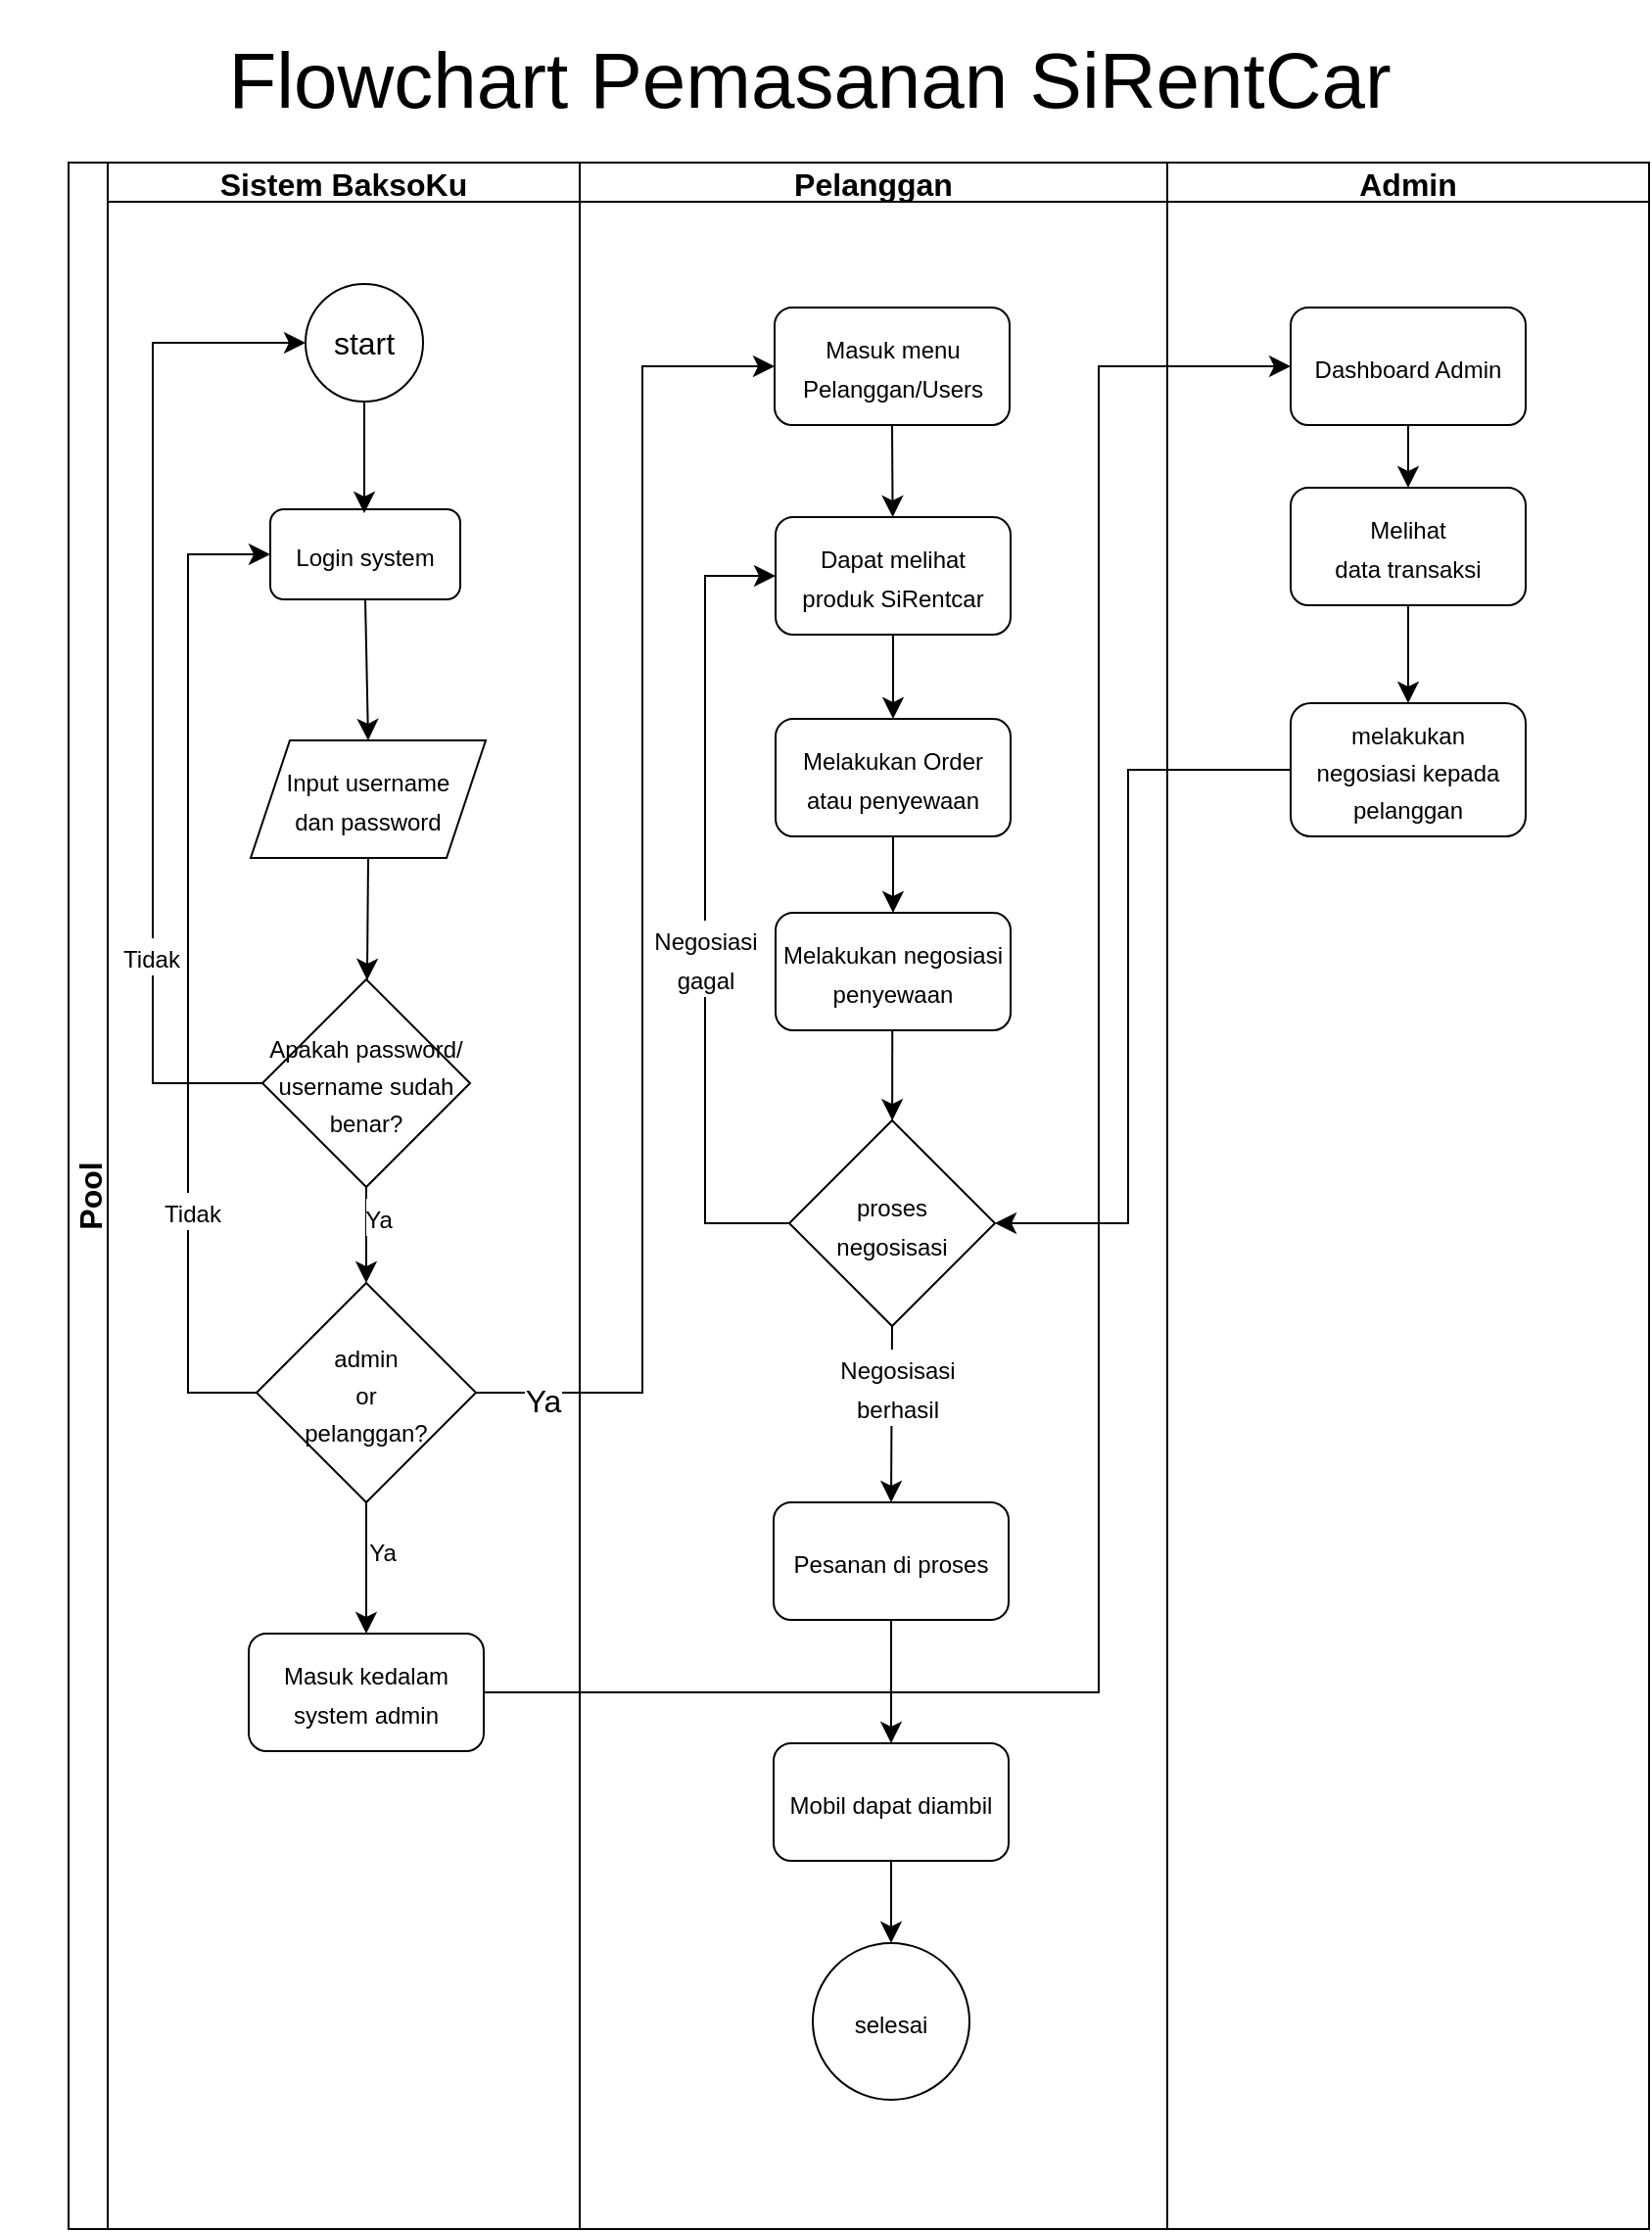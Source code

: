 <mxfile version="22.0.6" type="github">
  <diagram name="Halaman-1" id="bM6BuHL4AkJzUA_qrpLi">
    <mxGraphModel dx="1734" dy="1280" grid="0" gridSize="10" guides="1" tooltips="1" connect="1" arrows="1" fold="1" page="0" pageScale="1" pageWidth="827" pageHeight="1169" math="0" shadow="0">
      <root>
        <mxCell id="0" />
        <mxCell id="1" parent="0" />
        <mxCell id="khKvHjpIYPQYK4qI9uuR-2" value="Pool" style="swimlane;childLayout=stackLayout;resizeParent=1;resizeParentMax=0;startSize=20;horizontal=0;horizontalStack=1;fontSize=16;" parent="1" vertex="1">
          <mxGeometry x="-78" y="-95" width="807" height="1055" as="geometry" />
        </mxCell>
        <mxCell id="khKvHjpIYPQYK4qI9uuR-3" value="Sistem BaksoKu" style="swimlane;startSize=20;fontSize=16;" parent="khKvHjpIYPQYK4qI9uuR-2" vertex="1">
          <mxGeometry x="20" width="241" height="1055" as="geometry" />
        </mxCell>
        <mxCell id="khKvHjpIYPQYK4qI9uuR-7" value="start" style="ellipse;whiteSpace=wrap;html=1;aspect=fixed;fontSize=16;" parent="khKvHjpIYPQYK4qI9uuR-3" vertex="1">
          <mxGeometry x="101" y="62" width="60" height="60" as="geometry" />
        </mxCell>
        <mxCell id="khKvHjpIYPQYK4qI9uuR-9" value="&lt;font style=&quot;font-size: 12px;&quot;&gt;Login system&lt;/font&gt;" style="rounded=1;whiteSpace=wrap;html=1;fontSize=16;" parent="khKvHjpIYPQYK4qI9uuR-3" vertex="1">
          <mxGeometry x="83" y="177" width="97" height="46" as="geometry" />
        </mxCell>
        <mxCell id="khKvHjpIYPQYK4qI9uuR-11" value="&lt;font style=&quot;font-size: 12px;&quot;&gt;Apakah password/&lt;br&gt;username&amp;nbsp;sudah benar?&lt;/font&gt;" style="rhombus;whiteSpace=wrap;html=1;fontSize=16;" parent="khKvHjpIYPQYK4qI9uuR-3" vertex="1">
          <mxGeometry x="79" y="417" width="106" height="106" as="geometry" />
        </mxCell>
        <mxCell id="khKvHjpIYPQYK4qI9uuR-12" value="" style="endArrow=classic;html=1;rounded=0;fontSize=12;startSize=8;endSize=8;curved=1;exitX=0.5;exitY=1;exitDx=0;exitDy=0;entryX=0.5;entryY=0;entryDx=0;entryDy=0;" parent="khKvHjpIYPQYK4qI9uuR-3" source="khKvHjpIYPQYK4qI9uuR-9" target="khKvHjpIYPQYK4qI9uuR-28" edge="1">
          <mxGeometry width="50" height="50" relative="1" as="geometry">
            <mxPoint x="132.52" y="239" as="sourcePoint" />
            <mxPoint x="133.02" y="355" as="targetPoint" />
          </mxGeometry>
        </mxCell>
        <mxCell id="khKvHjpIYPQYK4qI9uuR-33" style="edgeStyle=none;curved=1;rounded=0;orthogonalLoop=1;jettySize=auto;html=1;exitX=0.5;exitY=1;exitDx=0;exitDy=0;fontSize=12;startSize=8;endSize=8;" parent="khKvHjpIYPQYK4qI9uuR-3" source="khKvHjpIYPQYK4qI9uuR-23" target="khKvHjpIYPQYK4qI9uuR-32" edge="1">
          <mxGeometry relative="1" as="geometry" />
        </mxCell>
        <mxCell id="khKvHjpIYPQYK4qI9uuR-34" value="&lt;font style=&quot;font-size: 12px;&quot;&gt;Ya&lt;/font&gt;" style="edgeLabel;html=1;align=center;verticalAlign=middle;resizable=0;points=[];fontSize=16;" parent="khKvHjpIYPQYK4qI9uuR-33" vertex="1" connectable="0">
          <mxGeometry x="-0.519" relative="1" as="geometry">
            <mxPoint x="8" y="8" as="offset" />
          </mxGeometry>
        </mxCell>
        <mxCell id="khKvHjpIYPQYK4qI9uuR-23" value="&lt;font style=&quot;font-size: 12px;&quot;&gt;admin &lt;br&gt;or&lt;br&gt;pelanggan?&lt;/font&gt;" style="rhombus;whiteSpace=wrap;html=1;fontSize=16;" parent="khKvHjpIYPQYK4qI9uuR-3" vertex="1">
          <mxGeometry x="76" y="572" width="112" height="112" as="geometry" />
        </mxCell>
        <mxCell id="khKvHjpIYPQYK4qI9uuR-22" value="" style="endArrow=classic;html=1;rounded=0;fontSize=12;startSize=8;endSize=8;curved=1;exitX=0.5;exitY=1;exitDx=0;exitDy=0;entryX=0.5;entryY=0;entryDx=0;entryDy=0;" parent="khKvHjpIYPQYK4qI9uuR-3" source="khKvHjpIYPQYK4qI9uuR-11" target="khKvHjpIYPQYK4qI9uuR-23" edge="1">
          <mxGeometry width="50" height="50" relative="1" as="geometry">
            <mxPoint x="211" y="559" as="sourcePoint" />
            <mxPoint x="132" y="570" as="targetPoint" />
          </mxGeometry>
        </mxCell>
        <mxCell id="khKvHjpIYPQYK4qI9uuR-26" value="&lt;font style=&quot;font-size: 12px;&quot;&gt;Ya&lt;/font&gt;" style="edgeLabel;html=1;align=center;verticalAlign=middle;resizable=0;points=[];fontSize=16;" parent="khKvHjpIYPQYK4qI9uuR-22" vertex="1" connectable="0">
          <mxGeometry x="-0.583" y="-3" relative="1" as="geometry">
            <mxPoint x="9" y="5" as="offset" />
          </mxGeometry>
        </mxCell>
        <mxCell id="khKvHjpIYPQYK4qI9uuR-31" style="edgeStyle=none;curved=1;rounded=0;orthogonalLoop=1;jettySize=auto;html=1;exitX=0.5;exitY=1;exitDx=0;exitDy=0;fontSize=12;startSize=8;endSize=8;" parent="khKvHjpIYPQYK4qI9uuR-3" source="khKvHjpIYPQYK4qI9uuR-28" target="khKvHjpIYPQYK4qI9uuR-11" edge="1">
          <mxGeometry relative="1" as="geometry" />
        </mxCell>
        <mxCell id="khKvHjpIYPQYK4qI9uuR-28" value="&lt;font style=&quot;font-size: 12px;&quot;&gt;Input username&lt;br&gt;dan password&lt;/font&gt;" style="shape=parallelogram;perimeter=parallelogramPerimeter;whiteSpace=wrap;html=1;fixedSize=1;fontSize=16;" parent="khKvHjpIYPQYK4qI9uuR-3" vertex="1">
          <mxGeometry x="73" y="295" width="120" height="60" as="geometry" />
        </mxCell>
        <mxCell id="khKvHjpIYPQYK4qI9uuR-32" value="&lt;font style=&quot;font-size: 12px;&quot;&gt;Masuk kedalam system admin&lt;/font&gt;" style="rounded=1;whiteSpace=wrap;html=1;fontSize=16;" parent="khKvHjpIYPQYK4qI9uuR-3" vertex="1">
          <mxGeometry x="72" y="751" width="120" height="60" as="geometry" />
        </mxCell>
        <mxCell id="khKvHjpIYPQYK4qI9uuR-83" value="" style="edgeStyle=elbowEdgeStyle;elbow=vertical;endArrow=classic;html=1;curved=0;rounded=0;endSize=8;startSize=8;fontSize=12;exitX=0;exitY=0.5;exitDx=0;exitDy=0;entryX=0;entryY=0.5;entryDx=0;entryDy=0;" parent="khKvHjpIYPQYK4qI9uuR-3" source="khKvHjpIYPQYK4qI9uuR-23" target="khKvHjpIYPQYK4qI9uuR-9" edge="1">
          <mxGeometry width="50" height="50" relative="1" as="geometry">
            <mxPoint x="34" y="617" as="sourcePoint" />
            <mxPoint x="84" y="567" as="targetPoint" />
            <Array as="points">
              <mxPoint x="41" y="415" />
            </Array>
          </mxGeometry>
        </mxCell>
        <mxCell id="khKvHjpIYPQYK4qI9uuR-85" value="&lt;font style=&quot;font-size: 12px;&quot;&gt;Tidak&lt;/font&gt;" style="edgeLabel;html=1;align=center;verticalAlign=middle;resizable=0;points=[];fontSize=16;" parent="khKvHjpIYPQYK4qI9uuR-83" vertex="1" connectable="0">
          <mxGeometry x="-0.493" y="-2" relative="1" as="geometry">
            <mxPoint as="offset" />
          </mxGeometry>
        </mxCell>
        <mxCell id="khKvHjpIYPQYK4qI9uuR-84" value="" style="edgeStyle=elbowEdgeStyle;elbow=horizontal;endArrow=classic;html=1;curved=0;rounded=0;endSize=8;startSize=8;fontSize=12;exitX=0;exitY=0.5;exitDx=0;exitDy=0;" parent="khKvHjpIYPQYK4qI9uuR-3" source="khKvHjpIYPQYK4qI9uuR-11" target="khKvHjpIYPQYK4qI9uuR-7" edge="1">
          <mxGeometry width="50" height="50" relative="1" as="geometry">
            <mxPoint x="198" y="419" as="sourcePoint" />
            <mxPoint x="248" y="369" as="targetPoint" />
            <Array as="points">
              <mxPoint x="23" y="279" />
            </Array>
          </mxGeometry>
        </mxCell>
        <mxCell id="khKvHjpIYPQYK4qI9uuR-86" value="&lt;font style=&quot;font-size: 12px;&quot;&gt;Tidak&lt;/font&gt;" style="edgeLabel;html=1;align=center;verticalAlign=middle;resizable=0;points=[];fontSize=16;" parent="khKvHjpIYPQYK4qI9uuR-84" vertex="1" connectable="0">
          <mxGeometry x="-0.525" y="1" relative="1" as="geometry">
            <mxPoint as="offset" />
          </mxGeometry>
        </mxCell>
        <mxCell id="khKvHjpIYPQYK4qI9uuR-4" value="Pelanggan" style="swimlane;startSize=20;fontSize=16;" parent="khKvHjpIYPQYK4qI9uuR-2" vertex="1">
          <mxGeometry x="261" width="300" height="1055" as="geometry" />
        </mxCell>
        <mxCell id="khKvHjpIYPQYK4qI9uuR-42" style="edgeStyle=none;curved=1;rounded=0;orthogonalLoop=1;jettySize=auto;html=1;exitX=0.5;exitY=1;exitDx=0;exitDy=0;fontSize=12;startSize=8;endSize=8;" parent="khKvHjpIYPQYK4qI9uuR-4" source="khKvHjpIYPQYK4qI9uuR-38" target="khKvHjpIYPQYK4qI9uuR-41" edge="1">
          <mxGeometry relative="1" as="geometry" />
        </mxCell>
        <mxCell id="khKvHjpIYPQYK4qI9uuR-38" value="&lt;font style=&quot;font-size: 12px;&quot;&gt;Masuk menu &lt;br&gt;Pelanggan/Users&lt;br&gt;&lt;/font&gt;" style="rounded=1;whiteSpace=wrap;html=1;fontSize=16;" parent="khKvHjpIYPQYK4qI9uuR-4" vertex="1">
          <mxGeometry x="99.5" y="74" width="120" height="60" as="geometry" />
        </mxCell>
        <mxCell id="khKvHjpIYPQYK4qI9uuR-44" style="edgeStyle=none;curved=1;rounded=0;orthogonalLoop=1;jettySize=auto;html=1;fontSize=12;startSize=8;endSize=8;" parent="khKvHjpIYPQYK4qI9uuR-4" source="khKvHjpIYPQYK4qI9uuR-41" target="khKvHjpIYPQYK4qI9uuR-43" edge="1">
          <mxGeometry relative="1" as="geometry" />
        </mxCell>
        <mxCell id="khKvHjpIYPQYK4qI9uuR-41" value="&lt;font style=&quot;font-size: 12px;&quot;&gt;Dapat melihat &lt;br&gt;produk SiRentcar&lt;/font&gt;" style="rounded=1;whiteSpace=wrap;html=1;fontSize=16;" parent="khKvHjpIYPQYK4qI9uuR-4" vertex="1">
          <mxGeometry x="100" y="181" width="120" height="60" as="geometry" />
        </mxCell>
        <mxCell id="khKvHjpIYPQYK4qI9uuR-46" style="edgeStyle=none;curved=1;rounded=0;orthogonalLoop=1;jettySize=auto;html=1;exitX=0.5;exitY=1;exitDx=0;exitDy=0;fontSize=12;startSize=8;endSize=8;" parent="khKvHjpIYPQYK4qI9uuR-4" source="khKvHjpIYPQYK4qI9uuR-43" target="khKvHjpIYPQYK4qI9uuR-45" edge="1">
          <mxGeometry relative="1" as="geometry" />
        </mxCell>
        <mxCell id="khKvHjpIYPQYK4qI9uuR-43" value="&lt;span style=&quot;font-size: 12px;&quot;&gt;Melakukan Order&lt;br&gt;atau penyewaan&lt;br&gt;&lt;/span&gt;" style="rounded=1;whiteSpace=wrap;html=1;fontSize=16;" parent="khKvHjpIYPQYK4qI9uuR-4" vertex="1">
          <mxGeometry x="100" y="284" width="120" height="60" as="geometry" />
        </mxCell>
        <mxCell id="3errwE6bJ3ndtEvrVSff-3" value="" style="edgeStyle=none;curved=1;rounded=0;orthogonalLoop=1;jettySize=auto;html=1;fontSize=12;startSize=8;endSize=8;" edge="1" parent="khKvHjpIYPQYK4qI9uuR-4" target="3errwE6bJ3ndtEvrVSff-5">
          <mxGeometry relative="1" as="geometry">
            <mxPoint x="159.625" y="443" as="sourcePoint" />
            <mxPoint x="160.5" y="485" as="targetPoint" />
          </mxGeometry>
        </mxCell>
        <mxCell id="khKvHjpIYPQYK4qI9uuR-45" value="&lt;font style=&quot;font-size: 12px;&quot;&gt;Melakukan negosiasi penyewaan&lt;/font&gt;" style="rounded=1;whiteSpace=wrap;html=1;fontSize=16;" parent="khKvHjpIYPQYK4qI9uuR-4" vertex="1">
          <mxGeometry x="100" y="383" width="120" height="60" as="geometry" />
        </mxCell>
        <mxCell id="3errwE6bJ3ndtEvrVSff-5" value="&lt;font style=&quot;font-size: 12px;&quot;&gt;proses&lt;br&gt;negosisasi&lt;/font&gt;" style="rhombus;whiteSpace=wrap;html=1;fontSize=16;" vertex="1" parent="khKvHjpIYPQYK4qI9uuR-4">
          <mxGeometry x="107" y="489" width="105" height="105" as="geometry" />
        </mxCell>
        <mxCell id="3errwE6bJ3ndtEvrVSff-6" value="" style="edgeStyle=elbowEdgeStyle;elbow=horizontal;endArrow=classic;html=1;curved=0;rounded=0;endSize=8;startSize=8;fontSize=12;exitX=0;exitY=0.5;exitDx=0;exitDy=0;entryX=0;entryY=0.5;entryDx=0;entryDy=0;" edge="1" parent="khKvHjpIYPQYK4qI9uuR-4" source="3errwE6bJ3ndtEvrVSff-5" target="khKvHjpIYPQYK4qI9uuR-41">
          <mxGeometry width="50" height="50" relative="1" as="geometry">
            <mxPoint x="214" y="543" as="sourcePoint" />
            <mxPoint x="264" y="493" as="targetPoint" />
            <Array as="points">
              <mxPoint x="64" y="359" />
            </Array>
          </mxGeometry>
        </mxCell>
        <mxCell id="3errwE6bJ3ndtEvrVSff-7" value="&lt;font style=&quot;font-size: 12px;&quot;&gt;Negosiasi &lt;br&gt;gagal&lt;/font&gt;" style="edgeLabel;html=1;align=center;verticalAlign=middle;resizable=0;points=[];fontSize=16;" vertex="1" connectable="0" parent="3errwE6bJ3ndtEvrVSff-6">
          <mxGeometry x="-0.127" relative="1" as="geometry">
            <mxPoint as="offset" />
          </mxGeometry>
        </mxCell>
        <mxCell id="3errwE6bJ3ndtEvrVSff-12" value="" style="edgeStyle=none;curved=1;rounded=0;orthogonalLoop=1;jettySize=auto;html=1;fontSize=12;startSize=8;endSize=8;" edge="1" parent="khKvHjpIYPQYK4qI9uuR-4" source="3errwE6bJ3ndtEvrVSff-10" target="3errwE6bJ3ndtEvrVSff-11">
          <mxGeometry relative="1" as="geometry" />
        </mxCell>
        <mxCell id="3errwE6bJ3ndtEvrVSff-10" value="&lt;font style=&quot;font-size: 12px;&quot;&gt;Pesanan di proses&lt;/font&gt;" style="rounded=1;whiteSpace=wrap;html=1;fontSize=16;" vertex="1" parent="khKvHjpIYPQYK4qI9uuR-4">
          <mxGeometry x="99" y="684" width="120" height="60" as="geometry" />
        </mxCell>
        <mxCell id="3errwE6bJ3ndtEvrVSff-8" value="" style="endArrow=classic;html=1;rounded=0;fontSize=12;startSize=8;endSize=8;curved=1;exitX=0.5;exitY=1;exitDx=0;exitDy=0;entryX=0.5;entryY=0;entryDx=0;entryDy=0;" edge="1" parent="khKvHjpIYPQYK4qI9uuR-4" source="3errwE6bJ3ndtEvrVSff-5" target="3errwE6bJ3ndtEvrVSff-10">
          <mxGeometry width="50" height="50" relative="1" as="geometry">
            <mxPoint x="209" y="552" as="sourcePoint" />
            <mxPoint x="160" y="681" as="targetPoint" />
          </mxGeometry>
        </mxCell>
        <mxCell id="3errwE6bJ3ndtEvrVSff-9" value="&lt;font style=&quot;font-size: 12px;&quot;&gt;Negosisasi &lt;br&gt;berhasil&lt;/font&gt;" style="edgeLabel;html=1;align=center;verticalAlign=middle;resizable=0;points=[];fontSize=16;" vertex="1" connectable="0" parent="3errwE6bJ3ndtEvrVSff-8">
          <mxGeometry x="-0.327" y="2" relative="1" as="geometry">
            <mxPoint as="offset" />
          </mxGeometry>
        </mxCell>
        <mxCell id="3errwE6bJ3ndtEvrVSff-15" value="" style="edgeStyle=none;curved=1;rounded=0;orthogonalLoop=1;jettySize=auto;html=1;fontSize=12;startSize=8;endSize=8;" edge="1" parent="khKvHjpIYPQYK4qI9uuR-4" source="3errwE6bJ3ndtEvrVSff-11" target="3errwE6bJ3ndtEvrVSff-14">
          <mxGeometry relative="1" as="geometry" />
        </mxCell>
        <mxCell id="3errwE6bJ3ndtEvrVSff-11" value="&lt;span style=&quot;font-size: 12px;&quot;&gt;Mobil dapat diambil&lt;/span&gt;" style="rounded=1;whiteSpace=wrap;html=1;fontSize=16;" vertex="1" parent="khKvHjpIYPQYK4qI9uuR-4">
          <mxGeometry x="99" y="807" width="120" height="60" as="geometry" />
        </mxCell>
        <mxCell id="3errwE6bJ3ndtEvrVSff-14" value="&lt;font style=&quot;font-size: 12px;&quot;&gt;selesai&lt;/font&gt;" style="ellipse;whiteSpace=wrap;html=1;aspect=fixed;fontSize=16;" vertex="1" parent="khKvHjpIYPQYK4qI9uuR-4">
          <mxGeometry x="119" y="909" width="80" height="80" as="geometry" />
        </mxCell>
        <mxCell id="khKvHjpIYPQYK4qI9uuR-37" value="" style="edgeStyle=elbowEdgeStyle;elbow=horizontal;endArrow=classic;html=1;curved=0;rounded=0;endSize=8;startSize=8;fontSize=12;exitX=1;exitY=0.5;exitDx=0;exitDy=0;entryX=0;entryY=0.5;entryDx=0;entryDy=0;" parent="khKvHjpIYPQYK4qI9uuR-2" source="khKvHjpIYPQYK4qI9uuR-23" target="khKvHjpIYPQYK4qI9uuR-38" edge="1">
          <mxGeometry width="50" height="50" relative="1" as="geometry">
            <mxPoint x="213" y="632" as="sourcePoint" />
            <mxPoint x="350" y="118" as="targetPoint" />
            <Array as="points">
              <mxPoint x="293" y="364" />
            </Array>
          </mxGeometry>
        </mxCell>
        <mxCell id="khKvHjpIYPQYK4qI9uuR-79" value="Ya" style="edgeLabel;html=1;align=center;verticalAlign=middle;resizable=0;points=[];fontSize=16;" parent="khKvHjpIYPQYK4qI9uuR-37" vertex="1" connectable="0">
          <mxGeometry x="-0.87" y="-4" relative="1" as="geometry">
            <mxPoint x="-10" as="offset" />
          </mxGeometry>
        </mxCell>
        <mxCell id="khKvHjpIYPQYK4qI9uuR-50" value="" style="edgeStyle=elbowEdgeStyle;elbow=horizontal;endArrow=classic;html=1;curved=0;rounded=0;endSize=8;startSize=8;fontSize=12;exitX=1;exitY=0.5;exitDx=0;exitDy=0;" parent="khKvHjpIYPQYK4qI9uuR-2" source="khKvHjpIYPQYK4qI9uuR-32" target="khKvHjpIYPQYK4qI9uuR-49" edge="1">
          <mxGeometry width="50" height="50" relative="1" as="geometry">
            <mxPoint x="337" y="782" as="sourcePoint" />
            <mxPoint x="387" y="732" as="targetPoint" />
            <Array as="points">
              <mxPoint x="526" y="422" />
            </Array>
          </mxGeometry>
        </mxCell>
        <mxCell id="khKvHjpIYPQYK4qI9uuR-5" value="Admin" style="swimlane;startSize=20;fontSize=16;" parent="khKvHjpIYPQYK4qI9uuR-2" vertex="1">
          <mxGeometry x="561" width="246" height="1055" as="geometry" />
        </mxCell>
        <mxCell id="khKvHjpIYPQYK4qI9uuR-52" style="edgeStyle=none;curved=1;rounded=0;orthogonalLoop=1;jettySize=auto;html=1;exitX=0.5;exitY=1;exitDx=0;exitDy=0;fontSize=12;startSize=8;endSize=8;" parent="khKvHjpIYPQYK4qI9uuR-5" source="khKvHjpIYPQYK4qI9uuR-49" target="khKvHjpIYPQYK4qI9uuR-51" edge="1">
          <mxGeometry relative="1" as="geometry" />
        </mxCell>
        <mxCell id="khKvHjpIYPQYK4qI9uuR-49" value="&lt;font style=&quot;font-size: 12px;&quot;&gt;Dashboard Admin&lt;/font&gt;" style="rounded=1;whiteSpace=wrap;html=1;fontSize=16;" parent="khKvHjpIYPQYK4qI9uuR-5" vertex="1">
          <mxGeometry x="63" y="74" width="120" height="60" as="geometry" />
        </mxCell>
        <mxCell id="khKvHjpIYPQYK4qI9uuR-59" value="" style="edgeStyle=none;curved=1;rounded=0;orthogonalLoop=1;jettySize=auto;html=1;fontSize=12;startSize=8;endSize=8;" parent="khKvHjpIYPQYK4qI9uuR-5" source="khKvHjpIYPQYK4qI9uuR-51" target="khKvHjpIYPQYK4qI9uuR-58" edge="1">
          <mxGeometry relative="1" as="geometry" />
        </mxCell>
        <mxCell id="khKvHjpIYPQYK4qI9uuR-51" value="&lt;font style=&quot;font-size: 12px;&quot;&gt;Melihat &lt;br&gt;data transaksi&lt;/font&gt;" style="rounded=1;whiteSpace=wrap;html=1;fontSize=16;" parent="khKvHjpIYPQYK4qI9uuR-5" vertex="1">
          <mxGeometry x="63" y="166" width="120" height="60" as="geometry" />
        </mxCell>
        <mxCell id="khKvHjpIYPQYK4qI9uuR-58" value="&lt;font style=&quot;font-size: 12px;&quot;&gt;melakukan &lt;br&gt;negosiasi kepada pelanggan&lt;/font&gt;" style="whiteSpace=wrap;html=1;fontSize=16;rounded=1;" parent="khKvHjpIYPQYK4qI9uuR-5" vertex="1">
          <mxGeometry x="63" y="276" width="120" height="68" as="geometry" />
        </mxCell>
        <mxCell id="3errwE6bJ3ndtEvrVSff-17" value="" style="edgeStyle=elbowEdgeStyle;elbow=horizontal;endArrow=classic;html=1;curved=0;rounded=0;endSize=8;startSize=8;fontSize=12;exitX=0;exitY=0.5;exitDx=0;exitDy=0;entryX=1;entryY=0.5;entryDx=0;entryDy=0;" edge="1" parent="khKvHjpIYPQYK4qI9uuR-2" source="khKvHjpIYPQYK4qI9uuR-58" target="3errwE6bJ3ndtEvrVSff-5">
          <mxGeometry width="50" height="50" relative="1" as="geometry">
            <mxPoint x="612" y="496" as="sourcePoint" />
            <mxPoint x="662" y="446" as="targetPoint" />
            <Array as="points">
              <mxPoint x="541" y="426" />
            </Array>
          </mxGeometry>
        </mxCell>
        <mxCell id="khKvHjpIYPQYK4qI9uuR-8" value="" style="endArrow=classic;html=1;rounded=0;fontSize=12;startSize=8;endSize=8;curved=1;exitX=0.5;exitY=1;exitDx=0;exitDy=0;" parent="1" source="khKvHjpIYPQYK4qI9uuR-7" edge="1">
          <mxGeometry width="50" height="50" relative="1" as="geometry">
            <mxPoint x="226" y="225" as="sourcePoint" />
            <mxPoint x="73" y="84" as="targetPoint" />
          </mxGeometry>
        </mxCell>
        <mxCell id="khKvHjpIYPQYK4qI9uuR-78" value="&lt;font style=&quot;font-size: 40px;&quot;&gt;Flowchart Pemasanan SiRentCar&lt;/font&gt;" style="text;strokeColor=none;fillColor=none;html=1;align=center;verticalAlign=middle;whiteSpace=wrap;rounded=0;fontSize=16;" parent="1" vertex="1">
          <mxGeometry x="-113" y="-178" width="827" height="79" as="geometry" />
        </mxCell>
      </root>
    </mxGraphModel>
  </diagram>
</mxfile>
